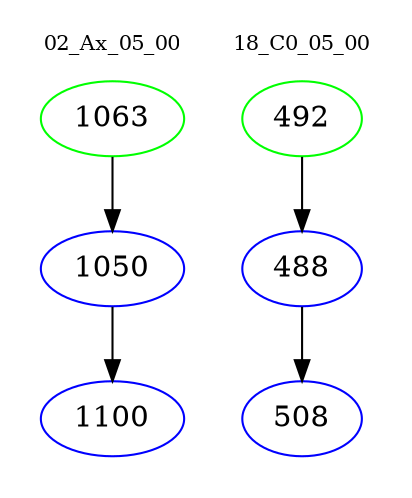 digraph{
subgraph cluster_0 {
color = white
label = "02_Ax_05_00";
fontsize=10;
T0_1063 [label="1063", color="green"]
T0_1063 -> T0_1050 [color="black"]
T0_1050 [label="1050", color="blue"]
T0_1050 -> T0_1100 [color="black"]
T0_1100 [label="1100", color="blue"]
}
subgraph cluster_1 {
color = white
label = "18_C0_05_00";
fontsize=10;
T1_492 [label="492", color="green"]
T1_492 -> T1_488 [color="black"]
T1_488 [label="488", color="blue"]
T1_488 -> T1_508 [color="black"]
T1_508 [label="508", color="blue"]
}
}
